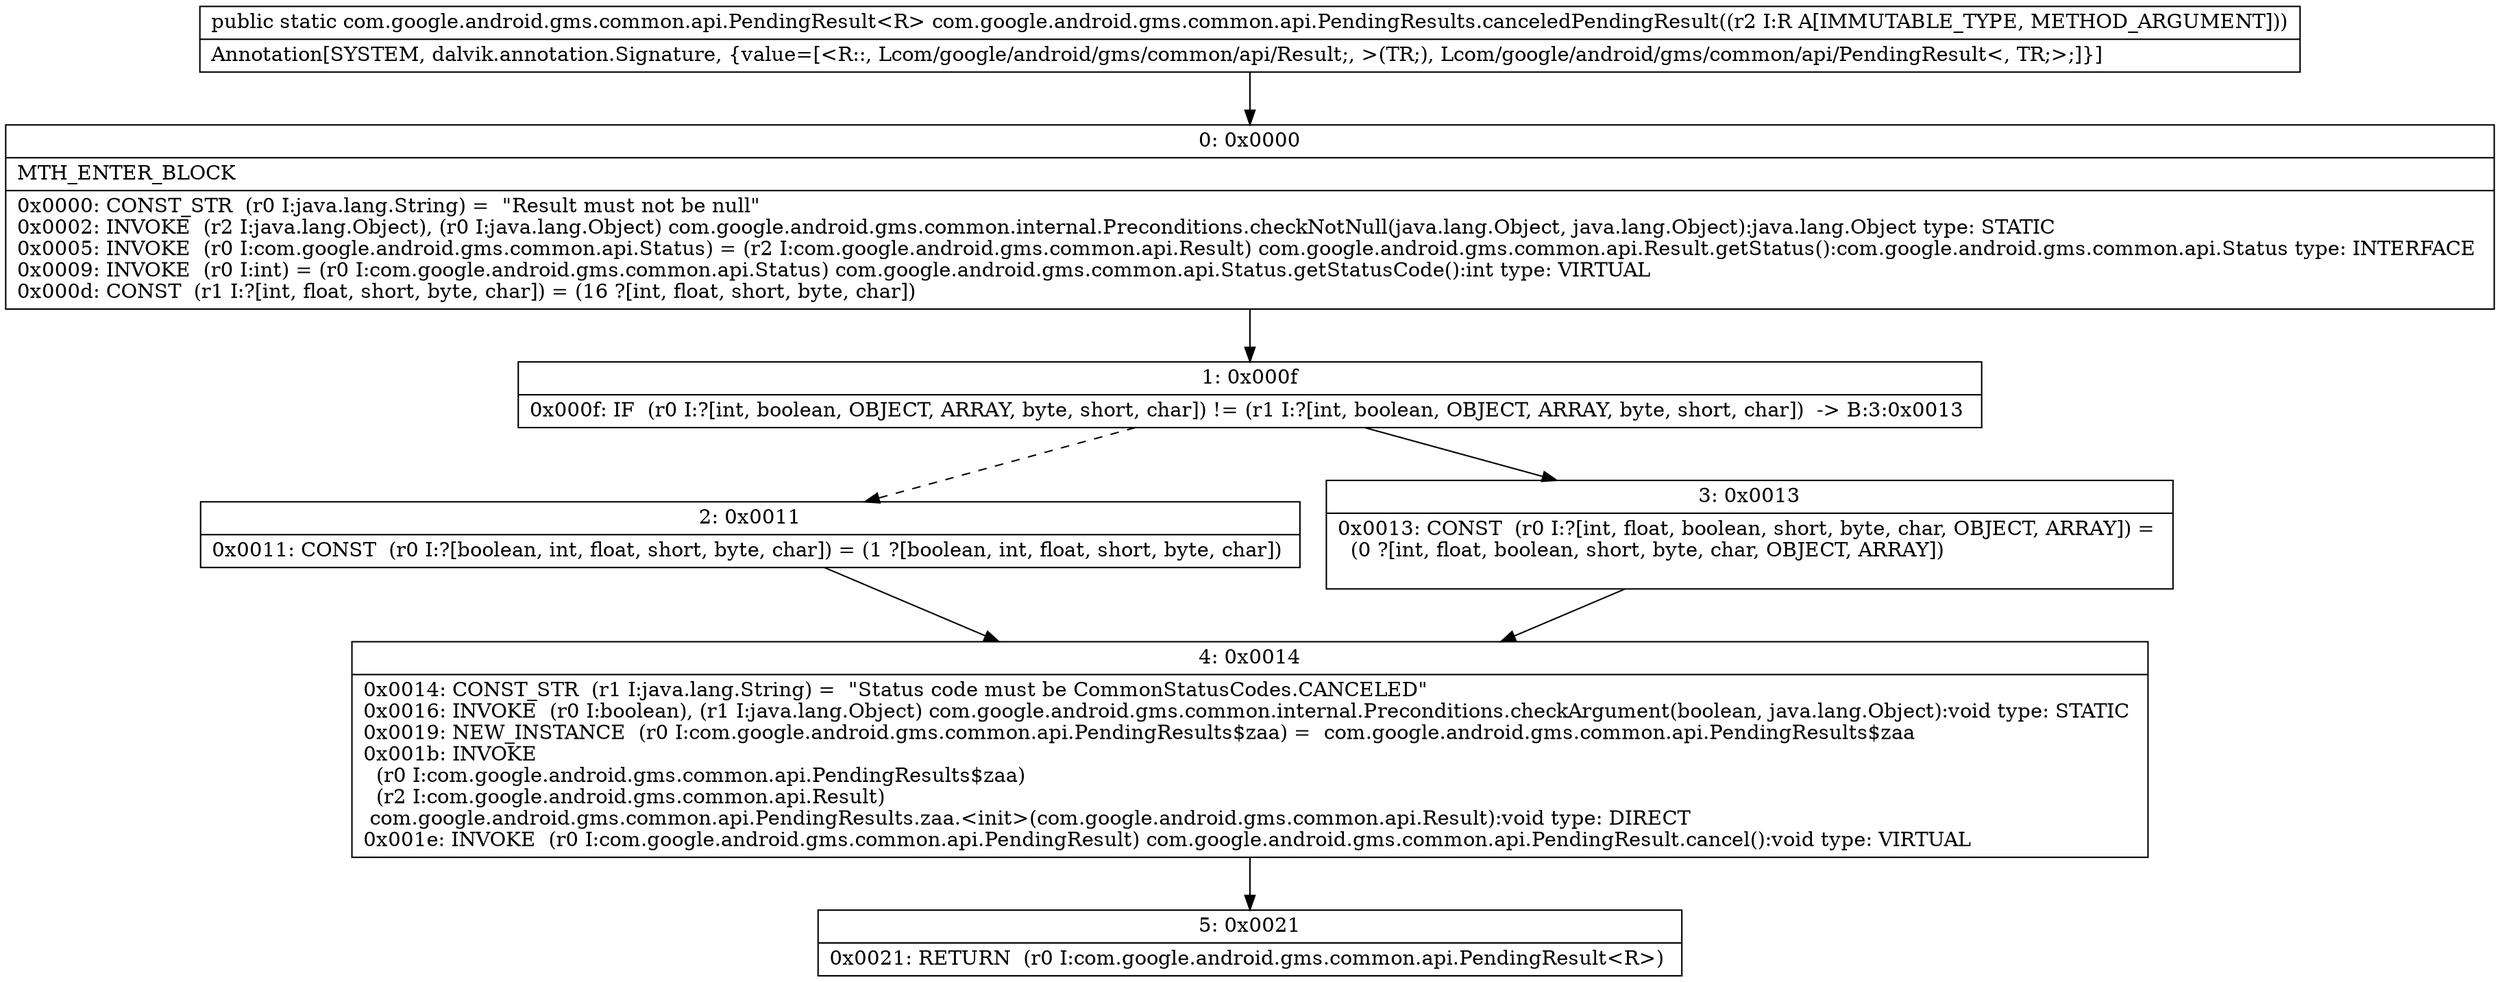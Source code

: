 digraph "CFG forcom.google.android.gms.common.api.PendingResults.canceledPendingResult(Lcom\/google\/android\/gms\/common\/api\/Result;)Lcom\/google\/android\/gms\/common\/api\/PendingResult;" {
Node_0 [shape=record,label="{0\:\ 0x0000|MTH_ENTER_BLOCK\l|0x0000: CONST_STR  (r0 I:java.lang.String) =  \"Result must not be null\" \l0x0002: INVOKE  (r2 I:java.lang.Object), (r0 I:java.lang.Object) com.google.android.gms.common.internal.Preconditions.checkNotNull(java.lang.Object, java.lang.Object):java.lang.Object type: STATIC \l0x0005: INVOKE  (r0 I:com.google.android.gms.common.api.Status) = (r2 I:com.google.android.gms.common.api.Result) com.google.android.gms.common.api.Result.getStatus():com.google.android.gms.common.api.Status type: INTERFACE \l0x0009: INVOKE  (r0 I:int) = (r0 I:com.google.android.gms.common.api.Status) com.google.android.gms.common.api.Status.getStatusCode():int type: VIRTUAL \l0x000d: CONST  (r1 I:?[int, float, short, byte, char]) = (16 ?[int, float, short, byte, char]) \l}"];
Node_1 [shape=record,label="{1\:\ 0x000f|0x000f: IF  (r0 I:?[int, boolean, OBJECT, ARRAY, byte, short, char]) != (r1 I:?[int, boolean, OBJECT, ARRAY, byte, short, char])  \-\> B:3:0x0013 \l}"];
Node_2 [shape=record,label="{2\:\ 0x0011|0x0011: CONST  (r0 I:?[boolean, int, float, short, byte, char]) = (1 ?[boolean, int, float, short, byte, char]) \l}"];
Node_3 [shape=record,label="{3\:\ 0x0013|0x0013: CONST  (r0 I:?[int, float, boolean, short, byte, char, OBJECT, ARRAY]) = \l  (0 ?[int, float, boolean, short, byte, char, OBJECT, ARRAY])\l \l}"];
Node_4 [shape=record,label="{4\:\ 0x0014|0x0014: CONST_STR  (r1 I:java.lang.String) =  \"Status code must be CommonStatusCodes.CANCELED\" \l0x0016: INVOKE  (r0 I:boolean), (r1 I:java.lang.Object) com.google.android.gms.common.internal.Preconditions.checkArgument(boolean, java.lang.Object):void type: STATIC \l0x0019: NEW_INSTANCE  (r0 I:com.google.android.gms.common.api.PendingResults$zaa) =  com.google.android.gms.common.api.PendingResults$zaa \l0x001b: INVOKE  \l  (r0 I:com.google.android.gms.common.api.PendingResults$zaa)\l  (r2 I:com.google.android.gms.common.api.Result)\l com.google.android.gms.common.api.PendingResults.zaa.\<init\>(com.google.android.gms.common.api.Result):void type: DIRECT \l0x001e: INVOKE  (r0 I:com.google.android.gms.common.api.PendingResult) com.google.android.gms.common.api.PendingResult.cancel():void type: VIRTUAL \l}"];
Node_5 [shape=record,label="{5\:\ 0x0021|0x0021: RETURN  (r0 I:com.google.android.gms.common.api.PendingResult\<R\>) \l}"];
MethodNode[shape=record,label="{public static com.google.android.gms.common.api.PendingResult\<R\> com.google.android.gms.common.api.PendingResults.canceledPendingResult((r2 I:R A[IMMUTABLE_TYPE, METHOD_ARGUMENT]))  | Annotation[SYSTEM, dalvik.annotation.Signature, \{value=[\<R::, Lcom\/google\/android\/gms\/common\/api\/Result;, \>(TR;), Lcom\/google\/android\/gms\/common\/api\/PendingResult\<, TR;\>;]\}]\l}"];
MethodNode -> Node_0;
Node_0 -> Node_1;
Node_1 -> Node_2[style=dashed];
Node_1 -> Node_3;
Node_2 -> Node_4;
Node_3 -> Node_4;
Node_4 -> Node_5;
}

